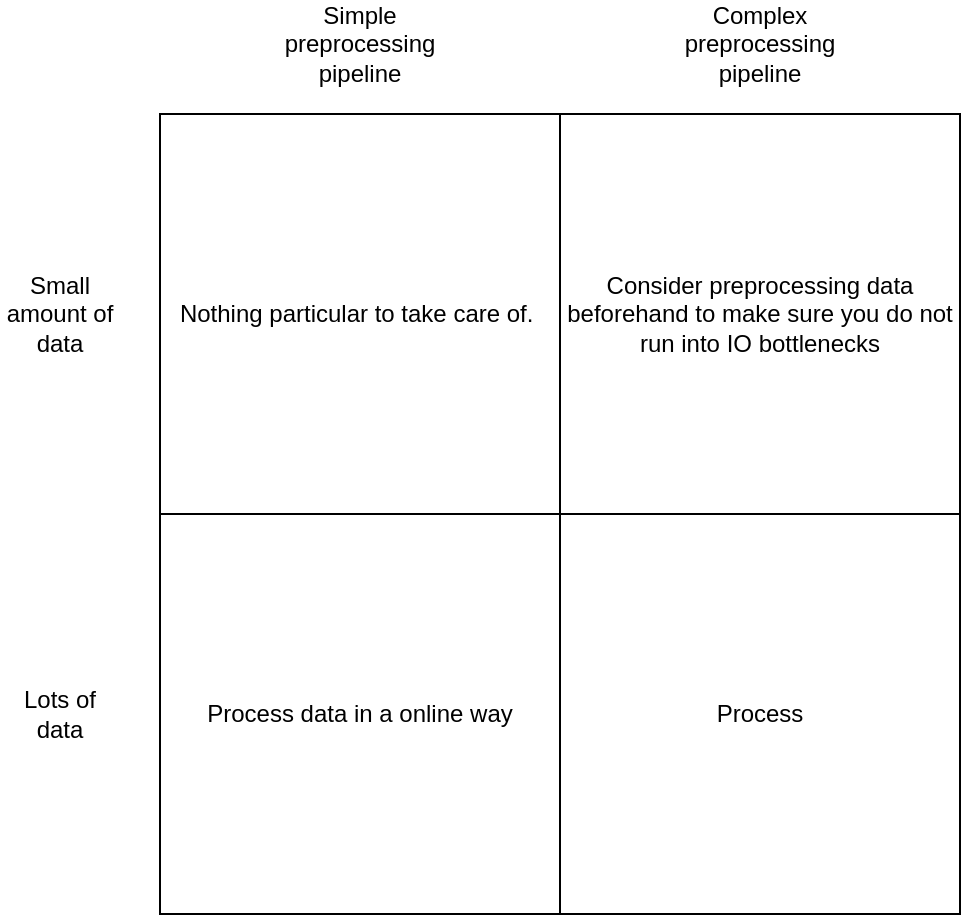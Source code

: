 <mxfile version="24.2.5" type="device">
  <diagram name="Page-1" id="VHY4qetphX2lr7-HC3_o">
    <mxGraphModel dx="1660" dy="822" grid="1" gridSize="10" guides="1" tooltips="1" connect="1" arrows="1" fold="1" page="1" pageScale="1" pageWidth="850" pageHeight="1100" math="0" shadow="0">
      <root>
        <mxCell id="0" />
        <mxCell id="1" parent="0" />
        <mxCell id="Qi7yZzlvUK0p3pHNjVTs-1" value="Nothing particular to take care of.&amp;nbsp;" style="whiteSpace=wrap;html=1;aspect=fixed;" vertex="1" parent="1">
          <mxGeometry x="200" y="320" width="200" height="200" as="geometry" />
        </mxCell>
        <mxCell id="Qi7yZzlvUK0p3pHNjVTs-5" value="Consider preprocessing data beforehand to make sure you do not run into IO bottlenecks" style="whiteSpace=wrap;html=1;aspect=fixed;" vertex="1" parent="1">
          <mxGeometry x="400" y="320" width="200" height="200" as="geometry" />
        </mxCell>
        <mxCell id="Qi7yZzlvUK0p3pHNjVTs-6" value="Process data in a online way" style="whiteSpace=wrap;html=1;aspect=fixed;" vertex="1" parent="1">
          <mxGeometry x="200" y="520" width="200" height="200" as="geometry" />
        </mxCell>
        <mxCell id="Qi7yZzlvUK0p3pHNjVTs-7" value="Process" style="whiteSpace=wrap;html=1;aspect=fixed;" vertex="1" parent="1">
          <mxGeometry x="400" y="520" width="200" height="200" as="geometry" />
        </mxCell>
        <mxCell id="Qi7yZzlvUK0p3pHNjVTs-9" value="Lots of data" style="text;html=1;align=center;verticalAlign=middle;whiteSpace=wrap;rounded=0;" vertex="1" parent="1">
          <mxGeometry x="120" y="605" width="60" height="30" as="geometry" />
        </mxCell>
        <mxCell id="Qi7yZzlvUK0p3pHNjVTs-10" value="Small amount of data" style="text;html=1;align=center;verticalAlign=middle;whiteSpace=wrap;rounded=0;" vertex="1" parent="1">
          <mxGeometry x="120" y="405" width="60" height="30" as="geometry" />
        </mxCell>
        <mxCell id="Qi7yZzlvUK0p3pHNjVTs-11" value="Simple preprocessing pipeline" style="text;html=1;align=center;verticalAlign=middle;whiteSpace=wrap;rounded=0;" vertex="1" parent="1">
          <mxGeometry x="270" y="270" width="60" height="30" as="geometry" />
        </mxCell>
        <mxCell id="Qi7yZzlvUK0p3pHNjVTs-12" value="Complex preprocessing pipeline" style="text;html=1;align=center;verticalAlign=middle;whiteSpace=wrap;rounded=0;" vertex="1" parent="1">
          <mxGeometry x="470" y="270" width="60" height="30" as="geometry" />
        </mxCell>
      </root>
    </mxGraphModel>
  </diagram>
</mxfile>
